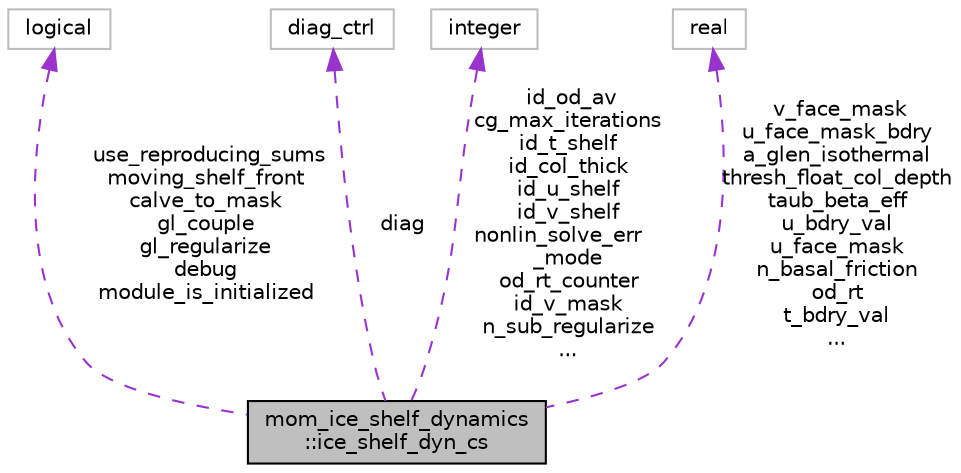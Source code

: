digraph "mom_ice_shelf_dynamics::ice_shelf_dyn_cs"
{
 // INTERACTIVE_SVG=YES
 // LATEX_PDF_SIZE
  edge [fontname="Helvetica",fontsize="10",labelfontname="Helvetica",labelfontsize="10"];
  node [fontname="Helvetica",fontsize="10",shape=record];
  Node1 [label="mom_ice_shelf_dynamics\l::ice_shelf_dyn_cs",height=0.2,width=0.4,color="black", fillcolor="grey75", style="filled", fontcolor="black",tooltip="The control structure for the ice shelf dynamics."];
  Node2 -> Node1 [dir="back",color="darkorchid3",fontsize="10",style="dashed",label=" use_reproducing_sums\nmoving_shelf_front\ncalve_to_mask\ngl_couple\ngl_regularize\ndebug\nmodule_is_initialized" ,fontname="Helvetica"];
  Node2 [label="logical",height=0.2,width=0.4,color="grey75", fillcolor="white", style="filled",tooltip=" "];
  Node3 -> Node1 [dir="back",color="darkorchid3",fontsize="10",style="dashed",label=" diag" ,fontname="Helvetica"];
  Node3 [label="diag_ctrl",height=0.2,width=0.4,color="grey75", fillcolor="white", style="filled",tooltip=" "];
  Node4 -> Node1 [dir="back",color="darkorchid3",fontsize="10",style="dashed",label=" id_od_av\ncg_max_iterations\nid_t_shelf\nid_col_thick\nid_u_shelf\nid_v_shelf\nnonlin_solve_err\l_mode\nod_rt_counter\nid_v_mask\nn_sub_regularize\n..." ,fontname="Helvetica"];
  Node4 [label="integer",height=0.2,width=0.4,color="grey75", fillcolor="white", style="filled",tooltip=" "];
  Node5 -> Node1 [dir="back",color="darkorchid3",fontsize="10",style="dashed",label=" v_face_mask\nu_face_mask_bdry\na_glen_isothermal\nthresh_float_col_depth\ntaub_beta_eff\nu_bdry_val\nu_face_mask\nn_basal_friction\nod_rt\nt_bdry_val\n..." ,fontname="Helvetica"];
  Node5 [label="real",height=0.2,width=0.4,color="grey75", fillcolor="white", style="filled",tooltip=" "];
}
